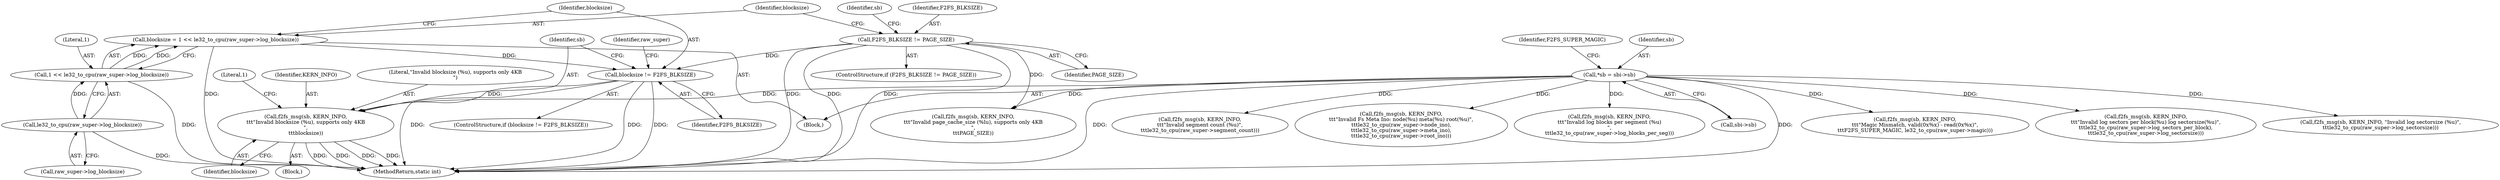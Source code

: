 digraph "0_linux_b9dd46188edc2f0d1f37328637860bb65a771124@pointer" {
"1000171" [label="(Call,f2fs_msg(sb, KERN_INFO,\n\t\t\t\"Invalid blocksize (%u), supports only 4KB\n\",\n\t\t\tblocksize))"];
"1000121" [label="(Call,*sb = sbi->sb)"];
"1000167" [label="(Call,blocksize != F2FS_BLKSIZE)"];
"1000158" [label="(Call,blocksize = 1 << le32_to_cpu(raw_super->log_blocksize))"];
"1000160" [label="(Call,1 << le32_to_cpu(raw_super->log_blocksize))"];
"1000162" [label="(Call,le32_to_cpu(raw_super->log_blocksize))"];
"1000147" [label="(Call,F2FS_BLKSIZE != PAGE_SIZE)"];
"1000109" [label="(Block,)"];
"1000234" [label="(Call,f2fs_msg(sb, KERN_INFO,\n\t\t\t\"Invalid log sectors per block(%u) log sectorsize(%u)\",\n\t\t\tle32_to_cpu(raw_super->log_sectors_per_block),\n\t\t\tle32_to_cpu(raw_super->log_sectorsize)))"];
"1000171" [label="(Call,f2fs_msg(sb, KERN_INFO,\n\t\t\t\"Invalid blocksize (%u), supports only 4KB\n\",\n\t\t\tblocksize))"];
"1000149" [label="(Identifier,PAGE_SIZE)"];
"1000121" [label="(Call,*sb = sbi->sb)"];
"1000151" [label="(Call,f2fs_msg(sb, KERN_INFO,\n\t\t\t\"Invalid page_cache_size (%lu), supports only 4KB\n\",\n\t\t\tPAGE_SIZE))"];
"1000211" [label="(Call,f2fs_msg(sb, KERN_INFO, \"Invalid log sectorsize (%u)\",\n\t\t\tle32_to_cpu(raw_super->log_sectorsize)))"];
"1000147" [label="(Call,F2FS_BLKSIZE != PAGE_SIZE)"];
"1000160" [label="(Call,1 << le32_to_cpu(raw_super->log_blocksize))"];
"1000167" [label="(Call,blocksize != F2FS_BLKSIZE)"];
"1000162" [label="(Call,le32_to_cpu(raw_super->log_blocksize))"];
"1000146" [label="(ControlStructure,if (F2FS_BLKSIZE != PAGE_SIZE))"];
"1000129" [label="(Identifier,F2FS_SUPER_MAGIC)"];
"1000122" [label="(Identifier,sb)"];
"1000152" [label="(Identifier,sb)"];
"1000175" [label="(Identifier,blocksize)"];
"1000177" [label="(Literal,1)"];
"1000296" [label="(Call,f2fs_msg(sb, KERN_INFO,\n\t\t\t\"Invalid segment count (%u)\",\n\t\t\tle32_to_cpu(raw_super->segment_count)))"];
"1000182" [label="(Identifier,raw_super)"];
"1000270" [label="(Call,f2fs_msg(sb, KERN_INFO,\n\t\t\t\"Invalid Fs Meta Ino: node(%u) meta(%u) root(%u)\",\n\t\t\tle32_to_cpu(raw_super->node_ino),\n\t\t\tle32_to_cpu(raw_super->meta_ino),\n\t\t\tle32_to_cpu(raw_super->root_ino)))"];
"1000159" [label="(Identifier,blocksize)"];
"1000170" [label="(Block,)"];
"1000161" [label="(Literal,1)"];
"1000186" [label="(Call,f2fs_msg(sb, KERN_INFO,\n\t\t\t\"Invalid log blocks per segment (%u)\n\",\n\t\t\tle32_to_cpu(raw_super->log_blocks_per_seg)))"];
"1000163" [label="(Call,raw_super->log_blocksize)"];
"1000166" [label="(ControlStructure,if (blocksize != F2FS_BLKSIZE))"];
"1000148" [label="(Identifier,F2FS_BLKSIZE)"];
"1000123" [label="(Call,sbi->sb)"];
"1000173" [label="(Identifier,KERN_INFO)"];
"1000158" [label="(Call,blocksize = 1 << le32_to_cpu(raw_super->log_blocksize))"];
"1000314" [label="(MethodReturn,static int)"];
"1000169" [label="(Identifier,F2FS_BLKSIZE)"];
"1000172" [label="(Identifier,sb)"];
"1000135" [label="(Call,f2fs_msg(sb, KERN_INFO,\n\t\t\t\"Magic Mismatch, valid(0x%x) - read(0x%x)\",\n\t\t\tF2FS_SUPER_MAGIC, le32_to_cpu(raw_super->magic)))"];
"1000168" [label="(Identifier,blocksize)"];
"1000174" [label="(Literal,\"Invalid blocksize (%u), supports only 4KB\n\")"];
"1000171" -> "1000170"  [label="AST: "];
"1000171" -> "1000175"  [label="CFG: "];
"1000172" -> "1000171"  [label="AST: "];
"1000173" -> "1000171"  [label="AST: "];
"1000174" -> "1000171"  [label="AST: "];
"1000175" -> "1000171"  [label="AST: "];
"1000177" -> "1000171"  [label="CFG: "];
"1000171" -> "1000314"  [label="DDG: "];
"1000171" -> "1000314"  [label="DDG: "];
"1000171" -> "1000314"  [label="DDG: "];
"1000171" -> "1000314"  [label="DDG: "];
"1000121" -> "1000171"  [label="DDG: "];
"1000167" -> "1000171"  [label="DDG: "];
"1000121" -> "1000109"  [label="AST: "];
"1000121" -> "1000123"  [label="CFG: "];
"1000122" -> "1000121"  [label="AST: "];
"1000123" -> "1000121"  [label="AST: "];
"1000129" -> "1000121"  [label="CFG: "];
"1000121" -> "1000314"  [label="DDG: "];
"1000121" -> "1000314"  [label="DDG: "];
"1000121" -> "1000135"  [label="DDG: "];
"1000121" -> "1000151"  [label="DDG: "];
"1000121" -> "1000186"  [label="DDG: "];
"1000121" -> "1000211"  [label="DDG: "];
"1000121" -> "1000234"  [label="DDG: "];
"1000121" -> "1000270"  [label="DDG: "];
"1000121" -> "1000296"  [label="DDG: "];
"1000167" -> "1000166"  [label="AST: "];
"1000167" -> "1000169"  [label="CFG: "];
"1000168" -> "1000167"  [label="AST: "];
"1000169" -> "1000167"  [label="AST: "];
"1000172" -> "1000167"  [label="CFG: "];
"1000182" -> "1000167"  [label="CFG: "];
"1000167" -> "1000314"  [label="DDG: "];
"1000167" -> "1000314"  [label="DDG: "];
"1000167" -> "1000314"  [label="DDG: "];
"1000158" -> "1000167"  [label="DDG: "];
"1000147" -> "1000167"  [label="DDG: "];
"1000158" -> "1000109"  [label="AST: "];
"1000158" -> "1000160"  [label="CFG: "];
"1000159" -> "1000158"  [label="AST: "];
"1000160" -> "1000158"  [label="AST: "];
"1000168" -> "1000158"  [label="CFG: "];
"1000158" -> "1000314"  [label="DDG: "];
"1000160" -> "1000158"  [label="DDG: "];
"1000160" -> "1000158"  [label="DDG: "];
"1000160" -> "1000162"  [label="CFG: "];
"1000161" -> "1000160"  [label="AST: "];
"1000162" -> "1000160"  [label="AST: "];
"1000160" -> "1000314"  [label="DDG: "];
"1000162" -> "1000160"  [label="DDG: "];
"1000162" -> "1000163"  [label="CFG: "];
"1000163" -> "1000162"  [label="AST: "];
"1000162" -> "1000314"  [label="DDG: "];
"1000147" -> "1000146"  [label="AST: "];
"1000147" -> "1000149"  [label="CFG: "];
"1000148" -> "1000147"  [label="AST: "];
"1000149" -> "1000147"  [label="AST: "];
"1000152" -> "1000147"  [label="CFG: "];
"1000159" -> "1000147"  [label="CFG: "];
"1000147" -> "1000314"  [label="DDG: "];
"1000147" -> "1000314"  [label="DDG: "];
"1000147" -> "1000314"  [label="DDG: "];
"1000147" -> "1000151"  [label="DDG: "];
}
